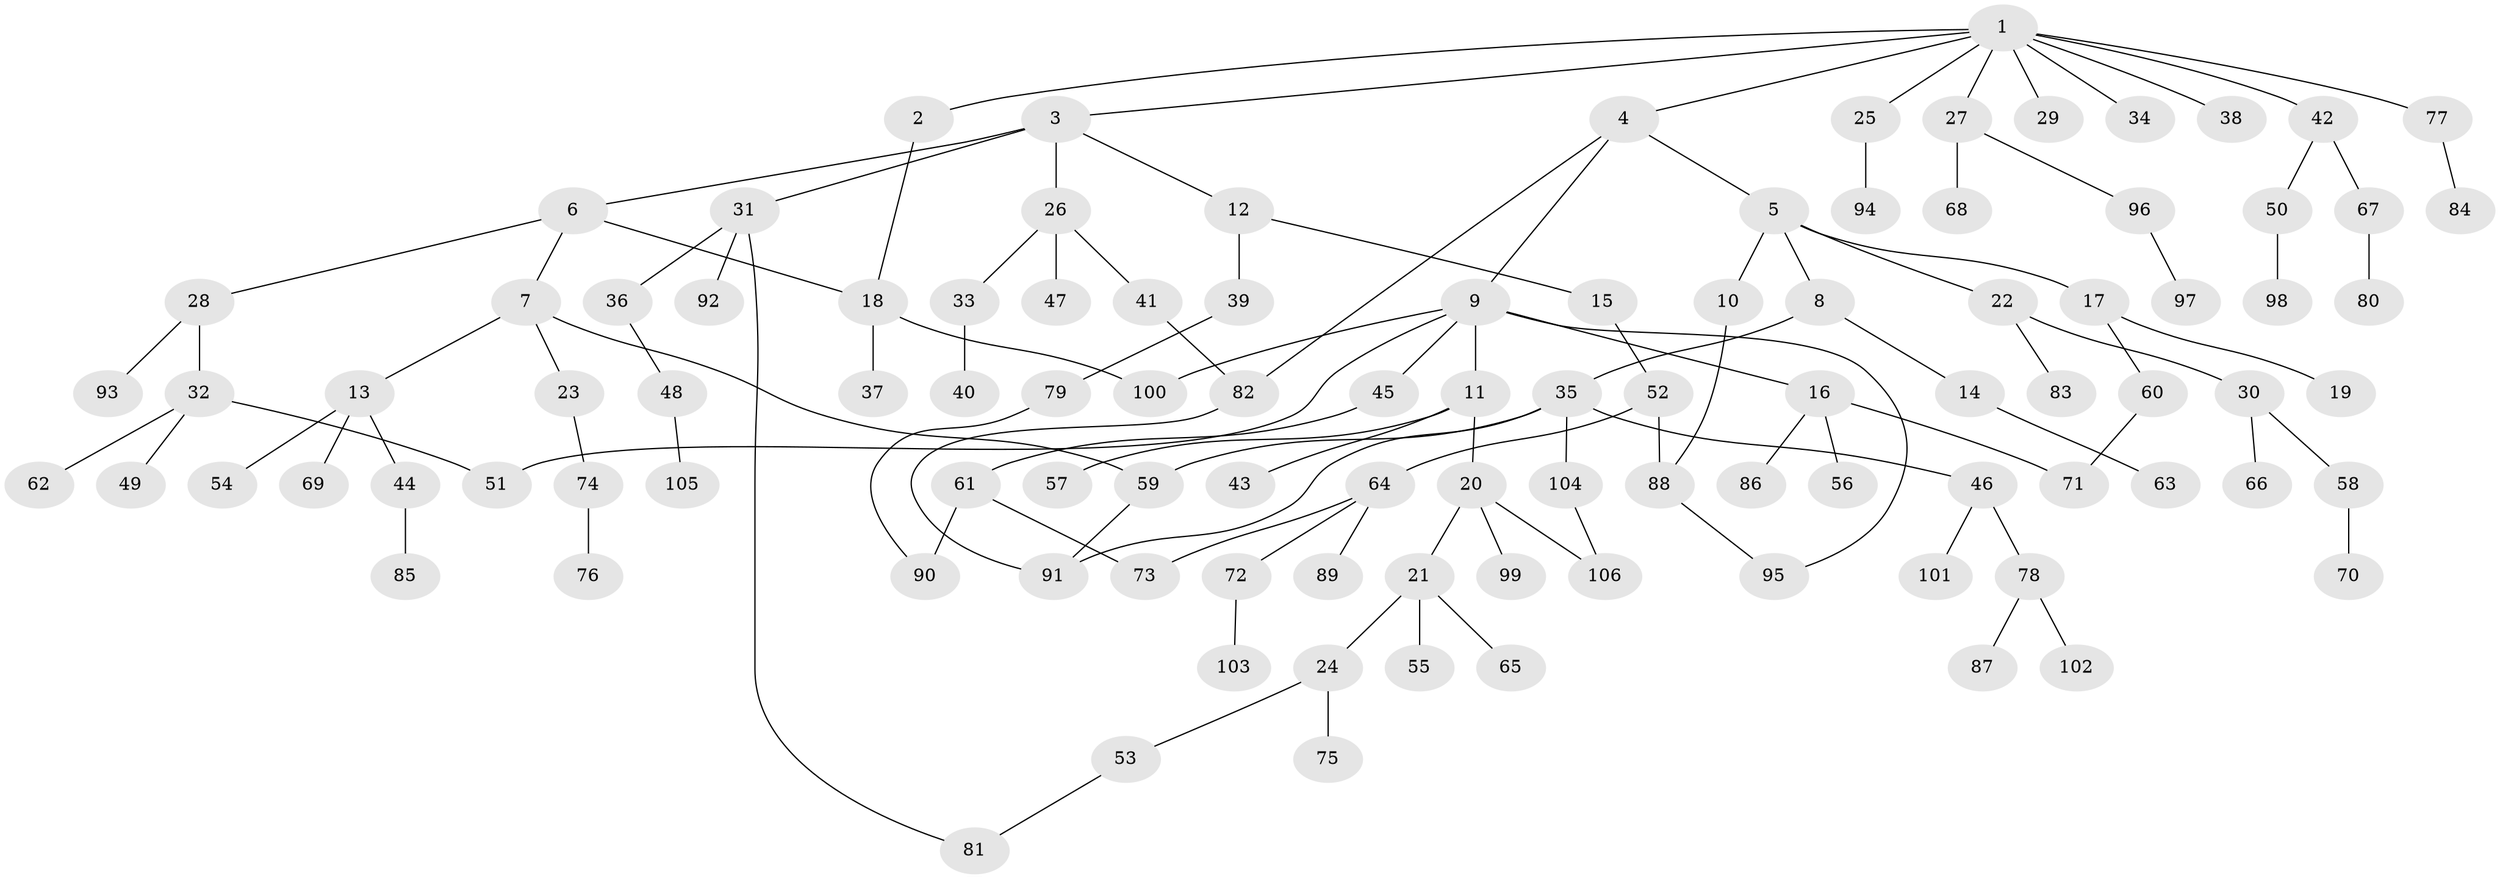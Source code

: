 // coarse degree distribution, {9: 0.013333333333333334, 2: 0.37333333333333335, 5: 0.04, 4: 0.04, 3: 0.25333333333333335, 7: 0.013333333333333334, 1: 0.26666666666666666}
// Generated by graph-tools (version 1.1) at 2025/49/03/04/25 22:49:02]
// undirected, 106 vertices, 119 edges
graph export_dot {
  node [color=gray90,style=filled];
  1;
  2;
  3;
  4;
  5;
  6;
  7;
  8;
  9;
  10;
  11;
  12;
  13;
  14;
  15;
  16;
  17;
  18;
  19;
  20;
  21;
  22;
  23;
  24;
  25;
  26;
  27;
  28;
  29;
  30;
  31;
  32;
  33;
  34;
  35;
  36;
  37;
  38;
  39;
  40;
  41;
  42;
  43;
  44;
  45;
  46;
  47;
  48;
  49;
  50;
  51;
  52;
  53;
  54;
  55;
  56;
  57;
  58;
  59;
  60;
  61;
  62;
  63;
  64;
  65;
  66;
  67;
  68;
  69;
  70;
  71;
  72;
  73;
  74;
  75;
  76;
  77;
  78;
  79;
  80;
  81;
  82;
  83;
  84;
  85;
  86;
  87;
  88;
  89;
  90;
  91;
  92;
  93;
  94;
  95;
  96;
  97;
  98;
  99;
  100;
  101;
  102;
  103;
  104;
  105;
  106;
  1 -- 2;
  1 -- 3;
  1 -- 4;
  1 -- 25;
  1 -- 27;
  1 -- 29;
  1 -- 34;
  1 -- 38;
  1 -- 42;
  1 -- 77;
  2 -- 18;
  3 -- 6;
  3 -- 12;
  3 -- 26;
  3 -- 31;
  4 -- 5;
  4 -- 9;
  4 -- 82;
  5 -- 8;
  5 -- 10;
  5 -- 17;
  5 -- 22;
  6 -- 7;
  6 -- 28;
  6 -- 18;
  7 -- 13;
  7 -- 23;
  7 -- 59;
  8 -- 14;
  8 -- 35;
  9 -- 11;
  9 -- 16;
  9 -- 45;
  9 -- 51;
  9 -- 95;
  9 -- 100;
  10 -- 88;
  11 -- 20;
  11 -- 43;
  11 -- 57;
  12 -- 15;
  12 -- 39;
  13 -- 44;
  13 -- 54;
  13 -- 69;
  14 -- 63;
  15 -- 52;
  16 -- 56;
  16 -- 86;
  16 -- 71;
  17 -- 19;
  17 -- 60;
  18 -- 37;
  18 -- 100;
  20 -- 21;
  20 -- 99;
  20 -- 106;
  21 -- 24;
  21 -- 55;
  21 -- 65;
  22 -- 30;
  22 -- 83;
  23 -- 74;
  24 -- 53;
  24 -- 75;
  25 -- 94;
  26 -- 33;
  26 -- 41;
  26 -- 47;
  27 -- 68;
  27 -- 96;
  28 -- 32;
  28 -- 93;
  30 -- 58;
  30 -- 66;
  31 -- 36;
  31 -- 92;
  31 -- 81;
  32 -- 49;
  32 -- 62;
  32 -- 51;
  33 -- 40;
  35 -- 46;
  35 -- 104;
  35 -- 91;
  35 -- 59;
  36 -- 48;
  39 -- 79;
  41 -- 82;
  42 -- 50;
  42 -- 67;
  44 -- 85;
  45 -- 61;
  46 -- 78;
  46 -- 101;
  48 -- 105;
  50 -- 98;
  52 -- 64;
  52 -- 88;
  53 -- 81;
  58 -- 70;
  59 -- 91;
  60 -- 71;
  61 -- 90;
  61 -- 73;
  64 -- 72;
  64 -- 73;
  64 -- 89;
  67 -- 80;
  72 -- 103;
  74 -- 76;
  77 -- 84;
  78 -- 87;
  78 -- 102;
  79 -- 90;
  82 -- 91;
  88 -- 95;
  96 -- 97;
  104 -- 106;
}
